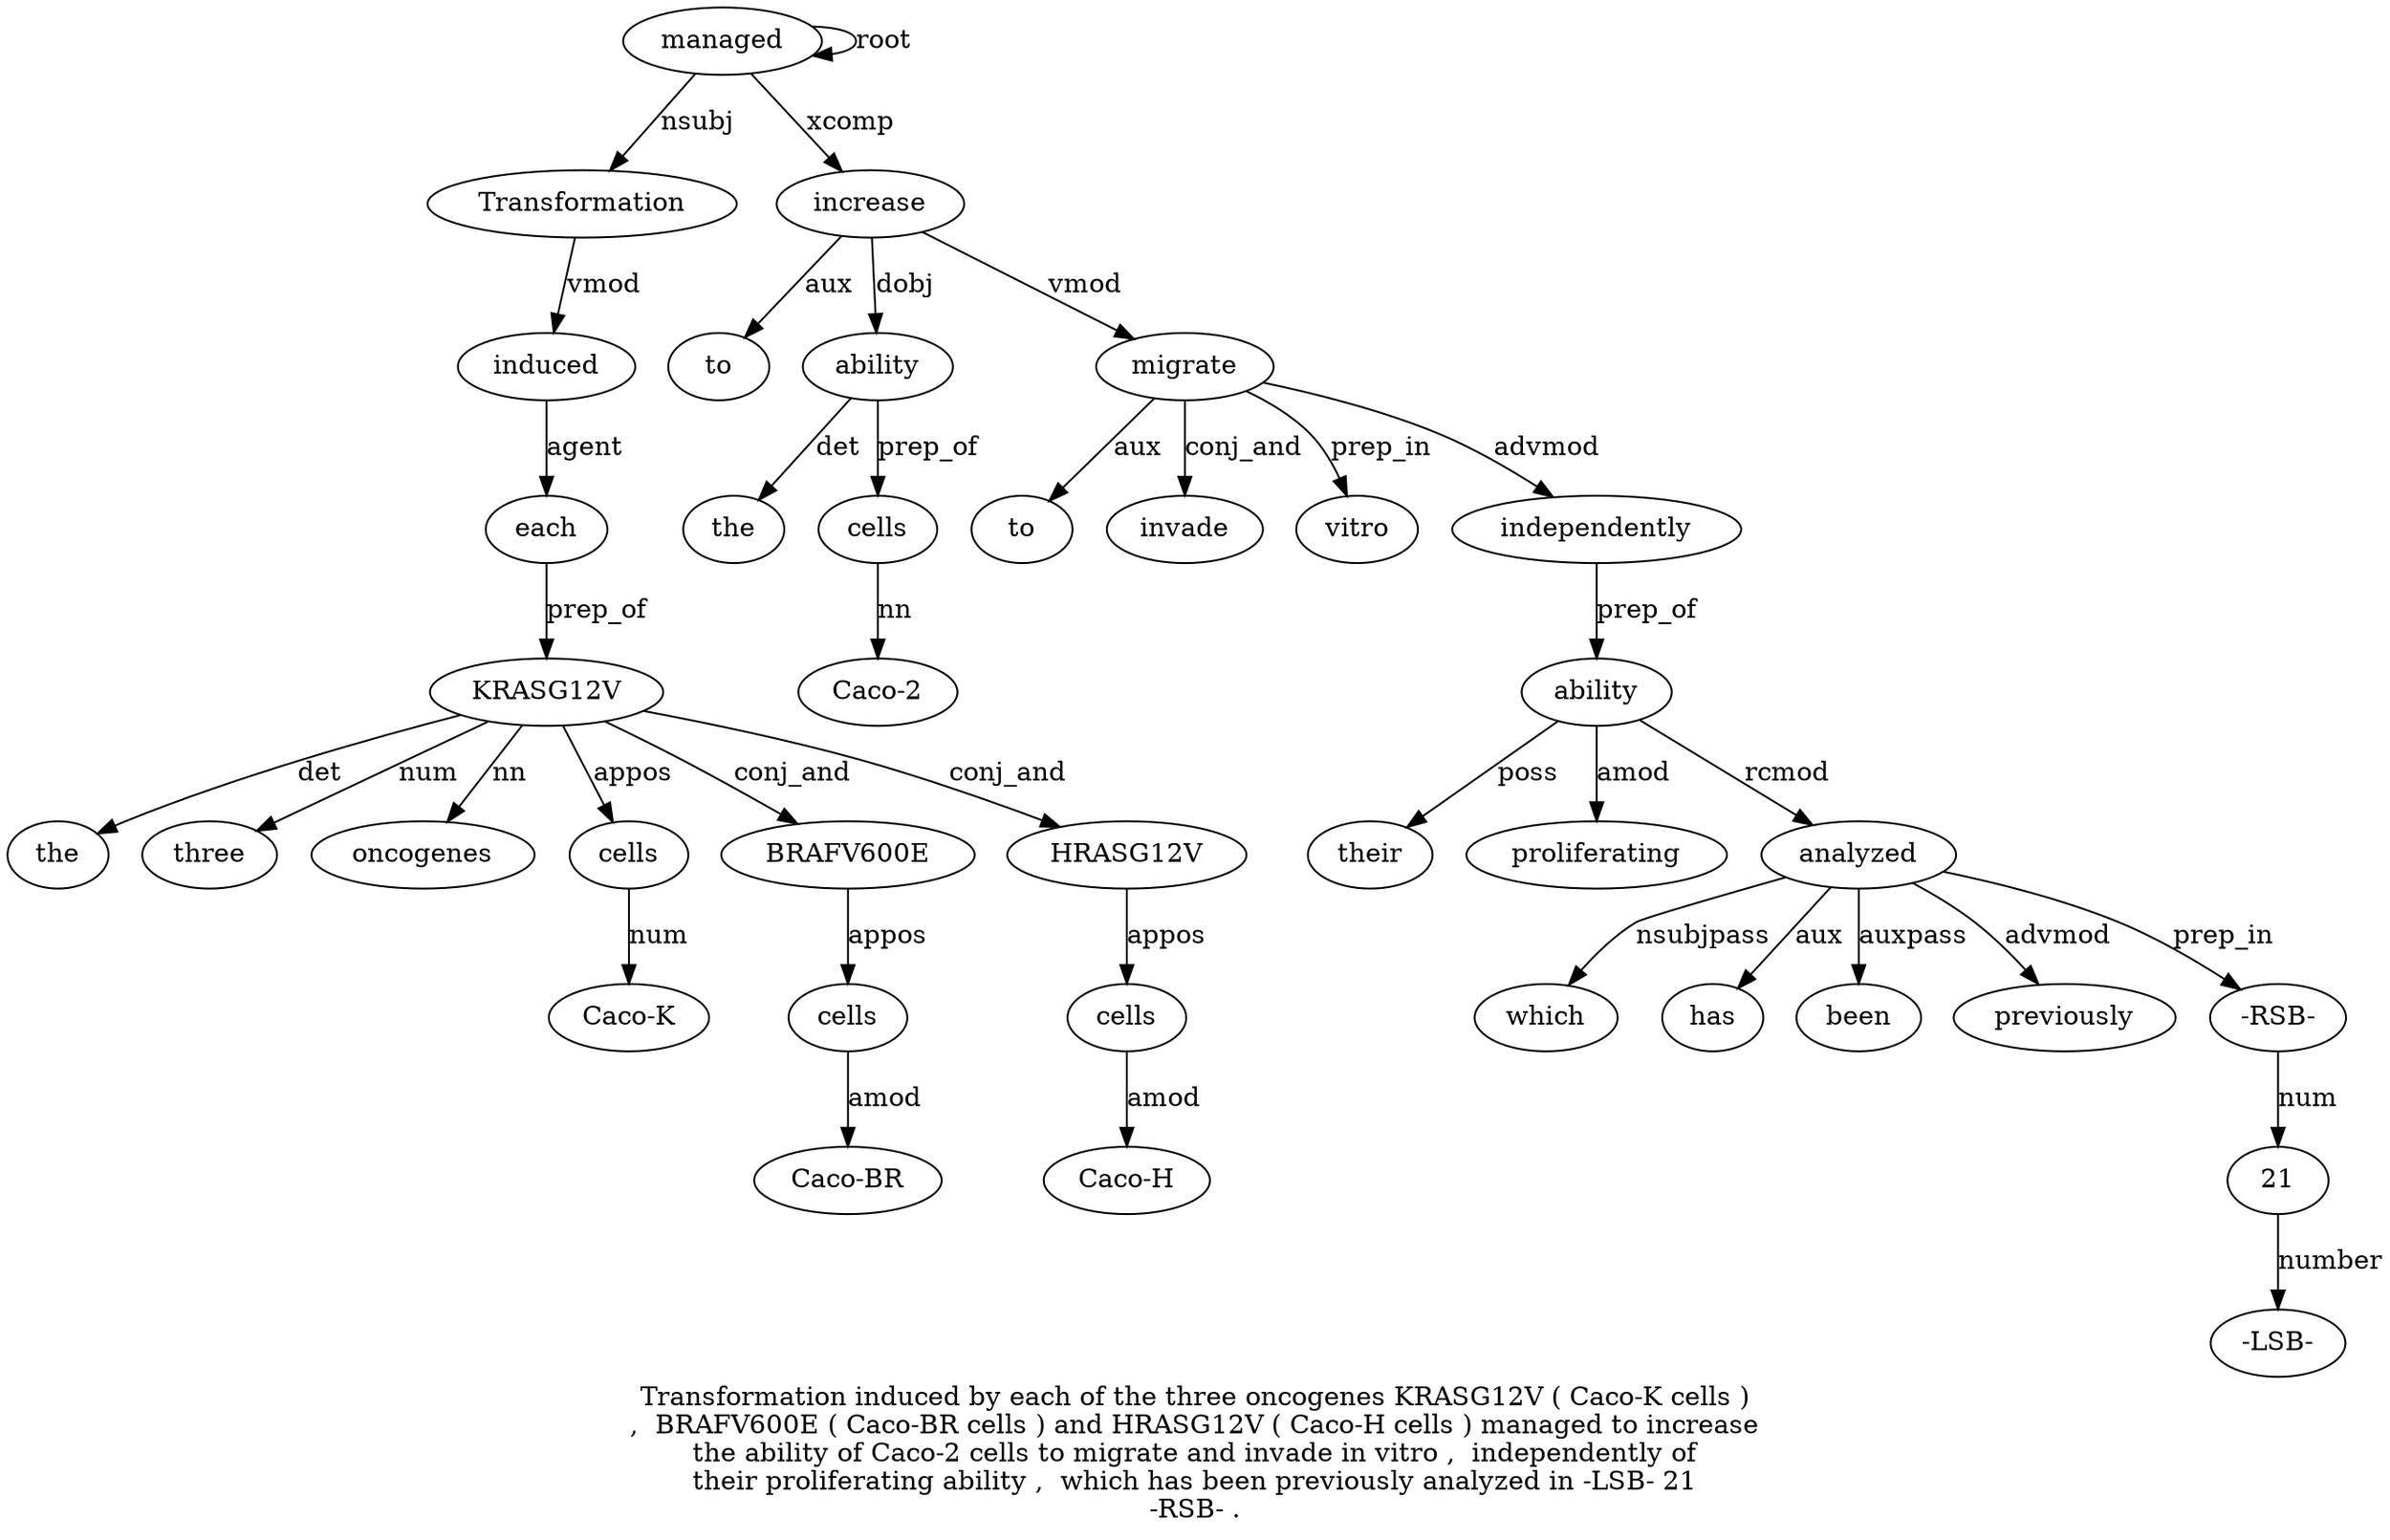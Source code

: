 digraph "Transformation induced by each of the three oncogenes KRASG12V ( Caco-K cells ) ,  BRAFV600E ( Caco-BR cells ) and HRASG12V ( Caco-H cells ) managed to increase the ability of Caco-2 cells to migrate and invade in vitro ,  independently of their proliferating ability ,  which has been previously analyzed in -LSB- 21 -RSB- ." {
label="Transformation induced by each of the three oncogenes KRASG12V ( Caco-K cells )
,  BRAFV600E ( Caco-BR cells ) and HRASG12V ( Caco-H cells ) managed to increase
the ability of Caco-2 cells to migrate and invade in vitro ,  independently of
their proliferating ability ,  which has been previously analyzed in -LSB- 21
-RSB- .";
managed26 [style=filled, fillcolor=white, label=managed];
Transformation1 [style=filled, fillcolor=white, label=Transformation];
managed26 -> Transformation1  [label=nsubj];
induced2 [style=filled, fillcolor=white, label=induced];
Transformation1 -> induced2  [label=vmod];
each4 [style=filled, fillcolor=white, label=each];
induced2 -> each4  [label=agent];
KRASG12V9 [style=filled, fillcolor=white, label=KRASG12V];
the6 [style=filled, fillcolor=white, label=the];
KRASG12V9 -> the6  [label=det];
three7 [style=filled, fillcolor=white, label=three];
KRASG12V9 -> three7  [label=num];
oncogenes8 [style=filled, fillcolor=white, label=oncogenes];
KRASG12V9 -> oncogenes8  [label=nn];
each4 -> KRASG12V9  [label=prep_of];
cells12 [style=filled, fillcolor=white, label=cells];
"Caco-K11" [style=filled, fillcolor=white, label="Caco-K"];
cells12 -> "Caco-K11"  [label=num];
KRASG12V9 -> cells12  [label=appos];
BRAFV600E15 [style=filled, fillcolor=white, label=BRAFV600E];
KRASG12V9 -> BRAFV600E15  [label=conj_and];
cells18 [style=filled, fillcolor=white, label=cells];
"Caco-BR17" [style=filled, fillcolor=white, label="Caco-BR"];
cells18 -> "Caco-BR17"  [label=amod];
BRAFV600E15 -> cells18  [label=appos];
HRASG12V [style=filled, fillcolor=white, label=HRASG12V];
KRASG12V9 -> HRASG12V  [label=conj_and];
cells24 [style=filled, fillcolor=white, label=cells];
"Caco-H23" [style=filled, fillcolor=white, label="Caco-H"];
cells24 -> "Caco-H23"  [label=amod];
HRASG12V -> cells24  [label=appos];
managed26 -> managed26  [label=root];
increase28 [style=filled, fillcolor=white, label=increase];
to27 [style=filled, fillcolor=white, label=to];
increase28 -> to27  [label=aux];
managed26 -> increase28  [label=xcomp];
ability30 [style=filled, fillcolor=white, label=ability];
the29 [style=filled, fillcolor=white, label=the];
ability30 -> the29  [label=det];
increase28 -> ability30  [label=dobj];
cells33 [style=filled, fillcolor=white, label=cells];
"Caco-23" [style=filled, fillcolor=white, label="Caco-2"];
cells33 -> "Caco-23"  [label=nn];
ability30 -> cells33  [label=prep_of];
migrate35 [style=filled, fillcolor=white, label=migrate];
to34 [style=filled, fillcolor=white, label=to];
migrate35 -> to34  [label=aux];
increase28 -> migrate35  [label=vmod];
invade37 [style=filled, fillcolor=white, label=invade];
migrate35 -> invade37  [label=conj_and];
vitro39 [style=filled, fillcolor=white, label=vitro];
migrate35 -> vitro39  [label=prep_in];
independently41 [style=filled, fillcolor=white, label=independently];
migrate35 -> independently41  [label=advmod];
ability45 [style=filled, fillcolor=white, label=ability];
their43 [style=filled, fillcolor=white, label=their];
ability45 -> their43  [label=poss];
proliferating44 [style=filled, fillcolor=white, label=proliferating];
ability45 -> proliferating44  [label=amod];
independently41 -> ability45  [label=prep_of];
analyzed51 [style=filled, fillcolor=white, label=analyzed];
which47 [style=filled, fillcolor=white, label=which];
analyzed51 -> which47  [label=nsubjpass];
has48 [style=filled, fillcolor=white, label=has];
analyzed51 -> has48  [label=aux];
been49 [style=filled, fillcolor=white, label=been];
analyzed51 -> been49  [label=auxpass];
previously50 [style=filled, fillcolor=white, label=previously];
analyzed51 -> previously50  [label=advmod];
ability45 -> analyzed51  [label=rcmod];
2154 [style=filled, fillcolor=white, label=21];
"-LSB-53" [style=filled, fillcolor=white, label="-LSB-"];
2154 -> "-LSB-53"  [label=number];
"-RSB-55" [style=filled, fillcolor=white, label="-RSB-"];
"-RSB-55" -> 2154  [label=num];
analyzed51 -> "-RSB-55"  [label=prep_in];
}
